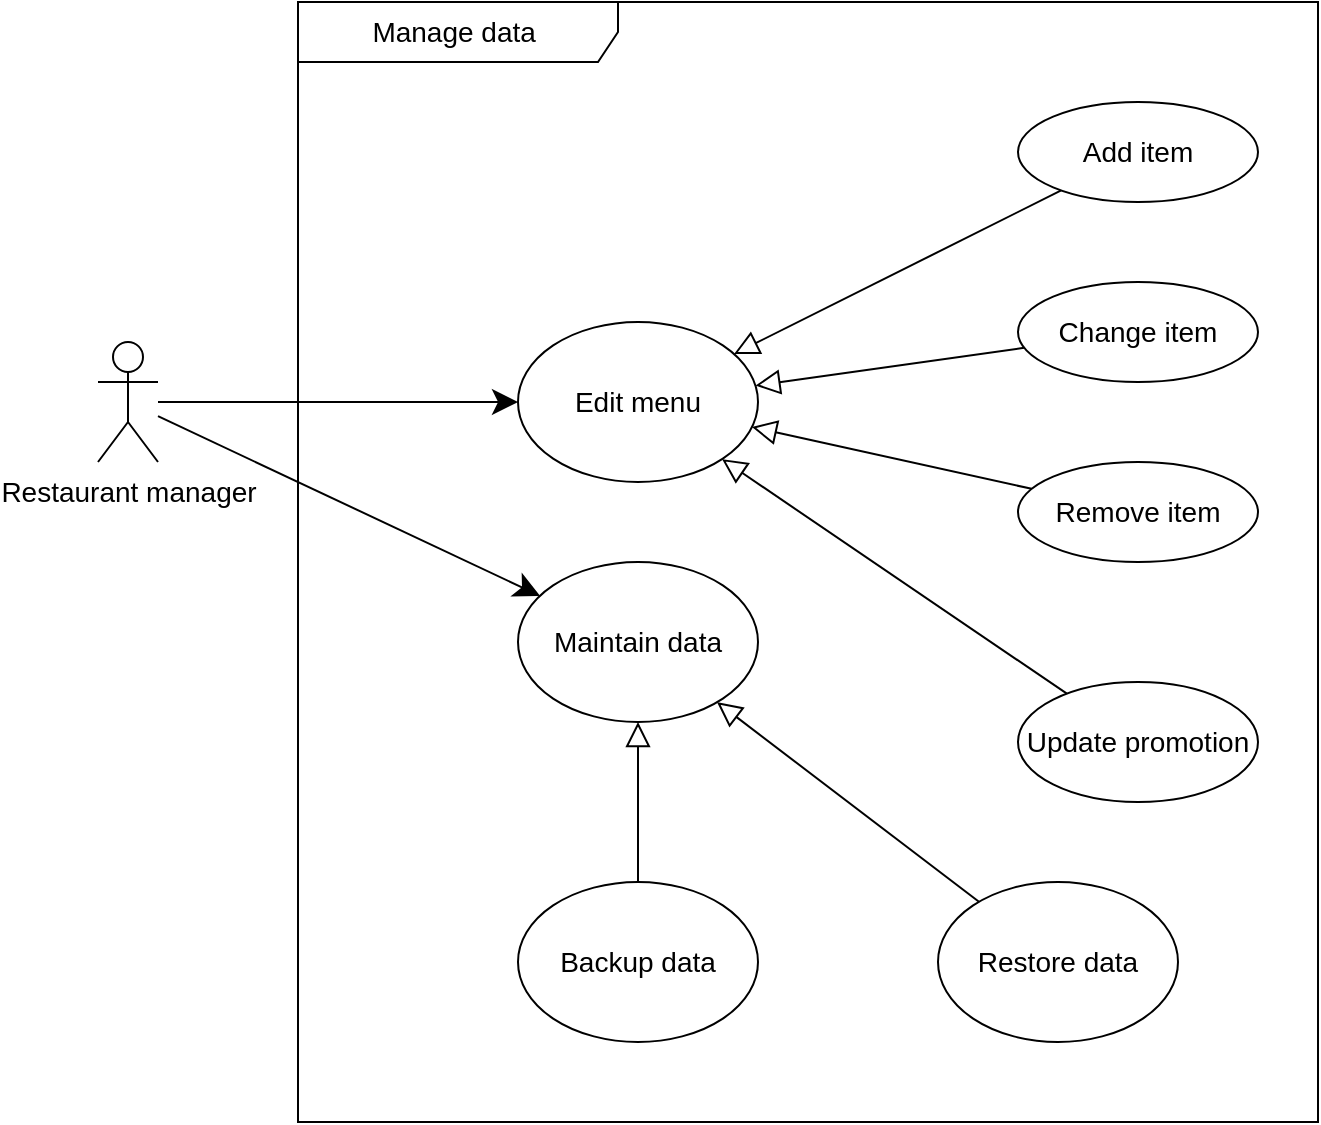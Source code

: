 <mxfile>
    <diagram id="3rqUQgAviUnTxgStA7p-" name="Page-1">
        <mxGraphModel dx="1088" dy="1638" grid="1" gridSize="10" guides="1" tooltips="1" connect="1" arrows="1" fold="1" page="1" pageScale="1" pageWidth="850" pageHeight="1100" math="0" shadow="0">
            <root>
                <mxCell id="0"/>
                <mxCell id="1" parent="0"/>
                <mxCell id="h0GhQMKNpA5xtizegrnL-1" value="Manage data&amp;nbsp;" style="shape=umlFrame;whiteSpace=wrap;html=1;width=160;height=30;fontSize=14;" parent="1" vertex="1">
                    <mxGeometry x="170" y="-880" width="510" height="560" as="geometry"/>
                </mxCell>
                <mxCell id="2" style="rounded=1;sketch=0;orthogonalLoop=1;jettySize=auto;html=1;endArrow=block;endFill=0;endSize=10;startSize=10;" edge="1" parent="1" source="RD-NvHHjDOXEdXnR1vTJ-3" target="RD-NvHHjDOXEdXnR1vTJ-6">
                    <mxGeometry relative="1" as="geometry"/>
                </mxCell>
                <mxCell id="RD-NvHHjDOXEdXnR1vTJ-3" value="Add item" style="ellipse;whiteSpace=wrap;html=1;fontSize=14;" parent="1" vertex="1">
                    <mxGeometry x="530" y="-830" width="120" height="50" as="geometry"/>
                </mxCell>
                <mxCell id="RD-NvHHjDOXEdXnR1vTJ-4" style="edgeStyle=entityRelationEdgeStyle;rounded=1;sketch=0;orthogonalLoop=1;jettySize=auto;html=1;fontSize=14;endSize=10;endArrow=classic;endFill=1;" parent="1" source="RD-NvHHjDOXEdXnR1vTJ-5" target="RD-NvHHjDOXEdXnR1vTJ-6" edge="1">
                    <mxGeometry relative="1" as="geometry">
                        <mxPoint x="325" y="-650" as="targetPoint"/>
                    </mxGeometry>
                </mxCell>
                <mxCell id="h0GhQMKNpA5xtizegrnL-10" style="edgeStyle=none;rounded=1;sketch=0;orthogonalLoop=1;jettySize=auto;html=1;endArrow=classic;endFill=1;endSize=10;fontSize=14;" parent="1" source="RD-NvHHjDOXEdXnR1vTJ-5" target="h0GhQMKNpA5xtizegrnL-7" edge="1">
                    <mxGeometry relative="1" as="geometry"/>
                </mxCell>
                <mxCell id="RD-NvHHjDOXEdXnR1vTJ-5" value="Restaurant manager" style="shape=umlActor;verticalLabelPosition=bottom;verticalAlign=top;html=1;rounded=0;sketch=0;fontSize=14;" parent="1" vertex="1">
                    <mxGeometry x="70" y="-710" width="30" height="60" as="geometry"/>
                </mxCell>
                <mxCell id="RD-NvHHjDOXEdXnR1vTJ-6" value="Edit menu" style="ellipse;whiteSpace=wrap;html=1;fontSize=14;" parent="1" vertex="1">
                    <mxGeometry x="280" y="-720" width="120" height="80" as="geometry"/>
                </mxCell>
                <mxCell id="3" style="edgeStyle=none;rounded=1;sketch=0;orthogonalLoop=1;jettySize=auto;html=1;endArrow=block;endFill=0;startSize=10;endSize=10;" edge="1" parent="1" source="RD-NvHHjDOXEdXnR1vTJ-13" target="RD-NvHHjDOXEdXnR1vTJ-6">
                    <mxGeometry relative="1" as="geometry"/>
                </mxCell>
                <mxCell id="RD-NvHHjDOXEdXnR1vTJ-13" value="Change item" style="ellipse;whiteSpace=wrap;html=1;fontSize=14;" parent="1" vertex="1">
                    <mxGeometry x="530" y="-740" width="120" height="50" as="geometry"/>
                </mxCell>
                <mxCell id="4" style="edgeStyle=none;rounded=1;sketch=0;orthogonalLoop=1;jettySize=auto;html=1;endArrow=block;endFill=0;startSize=10;endSize=10;" edge="1" parent="1" source="RD-NvHHjDOXEdXnR1vTJ-17" target="RD-NvHHjDOXEdXnR1vTJ-6">
                    <mxGeometry relative="1" as="geometry"/>
                </mxCell>
                <mxCell id="RD-NvHHjDOXEdXnR1vTJ-17" value="Remove item" style="ellipse;whiteSpace=wrap;html=1;fontSize=14;" parent="1" vertex="1">
                    <mxGeometry x="530" y="-650" width="120" height="50" as="geometry"/>
                </mxCell>
                <mxCell id="RD-NvHHjDOXEdXnR1vTJ-23" style="edgeStyle=orthogonalEdgeStyle;rounded=0;orthogonalLoop=1;jettySize=auto;html=1;exitX=0.5;exitY=1;exitDx=0;exitDy=0;fontSize=14;" parent="1" source="RD-NvHHjDOXEdXnR1vTJ-17" target="RD-NvHHjDOXEdXnR1vTJ-17" edge="1">
                    <mxGeometry relative="1" as="geometry"/>
                </mxCell>
                <mxCell id="5" style="edgeStyle=none;rounded=1;sketch=0;orthogonalLoop=1;jettySize=auto;html=1;endArrow=block;endFill=0;startSize=10;endSize=10;" edge="1" parent="1" source="ume9rT-e13OWC4TH4kUw-5" target="RD-NvHHjDOXEdXnR1vTJ-6">
                    <mxGeometry relative="1" as="geometry"/>
                </mxCell>
                <mxCell id="ume9rT-e13OWC4TH4kUw-5" value="Update promotion" style="ellipse;whiteSpace=wrap;html=1;fontSize=14;" parent="1" vertex="1">
                    <mxGeometry x="530" y="-540" width="120" height="60" as="geometry"/>
                </mxCell>
                <mxCell id="7" style="edgeStyle=none;rounded=1;sketch=0;orthogonalLoop=1;jettySize=auto;html=1;endArrow=block;endFill=0;startSize=10;endSize=10;" edge="1" parent="1" source="h0GhQMKNpA5xtizegrnL-3" target="h0GhQMKNpA5xtizegrnL-7">
                    <mxGeometry relative="1" as="geometry"/>
                </mxCell>
                <mxCell id="h0GhQMKNpA5xtizegrnL-3" value="Backup data" style="ellipse;whiteSpace=wrap;html=1;fontSize=14;" parent="1" vertex="1">
                    <mxGeometry x="280" y="-440" width="120" height="80" as="geometry"/>
                </mxCell>
                <mxCell id="6" style="edgeStyle=none;rounded=1;sketch=0;orthogonalLoop=1;jettySize=auto;html=1;endArrow=block;endFill=0;startSize=10;endSize=10;" edge="1" parent="1" source="h0GhQMKNpA5xtizegrnL-5" target="h0GhQMKNpA5xtizegrnL-7">
                    <mxGeometry relative="1" as="geometry"/>
                </mxCell>
                <mxCell id="h0GhQMKNpA5xtizegrnL-5" value="Restore data" style="ellipse;whiteSpace=wrap;html=1;fontSize=14;" parent="1" vertex="1">
                    <mxGeometry x="490" y="-440" width="120" height="80" as="geometry"/>
                </mxCell>
                <mxCell id="h0GhQMKNpA5xtizegrnL-7" value="Maintain data" style="ellipse;whiteSpace=wrap;html=1;fontSize=14;" parent="1" vertex="1">
                    <mxGeometry x="280" y="-600" width="120" height="80" as="geometry"/>
                </mxCell>
            </root>
        </mxGraphModel>
    </diagram>
</mxfile>